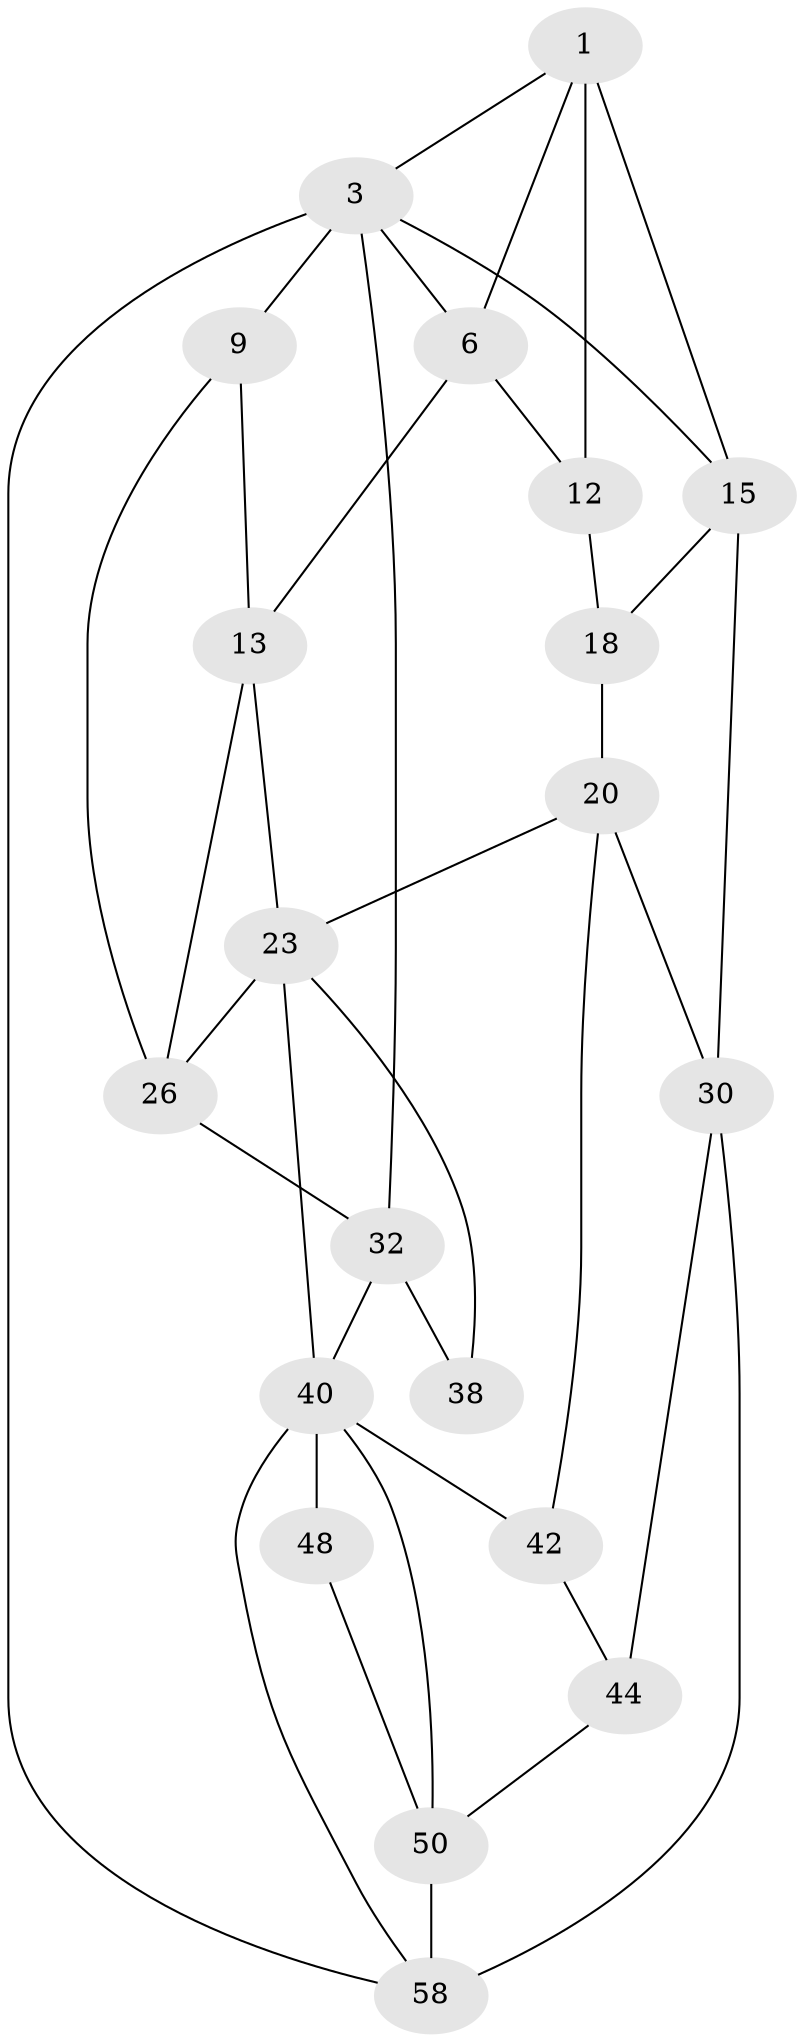 // original degree distribution, {3: 0.031746031746031744, 4: 0.2698412698412698, 5: 0.47619047619047616, 6: 0.2222222222222222}
// Generated by graph-tools (version 1.1) at 2025/21/03/04/25 18:21:33]
// undirected, 20 vertices, 38 edges
graph export_dot {
graph [start="1"]
  node [color=gray90,style=filled];
  1 [pos="+0.5178661786627511+0",super="+2+5"];
  3 [pos="+0+0",super="+35+4"];
  6 [pos="+0.42358633012402563+0.23612918908230435",super="+7"];
  9 [pos="+0.2357400498775334+0.15760982622641084",super="+10"];
  12 [pos="+0.7234292294540681+0.1117746023299791",super="+17"];
  13 [pos="+0.3884559337136217+0.26834673133976844",super="+14"];
  15 [pos="+1+0.381259945282358",super="+16+62+29"];
  18 [pos="+0.804999415726672+0.3255626079972076",super="+19"];
  20 [pos="+0.6515396644066784+0.38212177676061176",super="+25+21"];
  23 [pos="+0.3753222213046904+0.3757169863450878",super="+37+24"];
  26 [pos="+0+0.15043917087118153",super="+28+27"];
  30 [pos="+0.9403706763038462+0.6172195267006493",super="+31+47"];
  32 [pos="+0+0.21229464366981327",super="+36+33"];
  38 [pos="+0.13341683695469964+0.5150746226785987"];
  40 [pos="+0.17349972152032603+0.5755517631540205",super="+43+41"];
  42 [pos="+0.3226589461138031+0.6756565887792838"];
  44 [pos="+0.579019048827778+0.6401763760988999",super="+45"];
  48 [pos="+0.16770243564989046+0.735245847765342"];
  50 [pos="+0.36388094704814117+0.8590451788970382",super="+51"];
  58 [pos="+0.5345912163715937+1",super="+59"];
  1 -- 3;
  1 -- 12 [weight=2];
  1 -- 15 [weight=2];
  1 -- 6;
  3 -- 58;
  3 -- 32;
  3 -- 9 [weight=2];
  3 -- 6;
  3 -- 15;
  6 -- 12;
  6 -- 13;
  9 -- 13;
  9 -- 26;
  12 -- 18;
  13 -- 26;
  13 -- 23;
  15 -- 18;
  15 -- 30 [weight=3];
  18 -- 20 [weight=2];
  20 -- 42;
  20 -- 23;
  20 -- 30 [weight=2];
  23 -- 40;
  23 -- 38;
  23 -- 26;
  26 -- 32 [weight=2];
  30 -- 44 [weight=3];
  30 -- 58 [weight=2];
  32 -- 38 [weight=2];
  32 -- 40;
  40 -- 42;
  40 -- 48 [weight=2];
  40 -- 50;
  40 -- 58;
  42 -- 44;
  44 -- 50;
  48 -- 50;
  50 -- 58;
}
